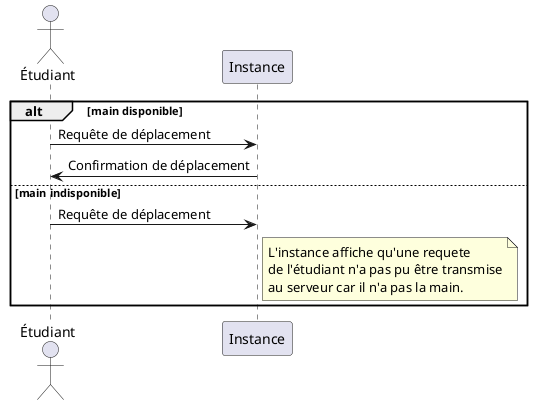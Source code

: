 @startuml

actor "Étudiant" as etudiant
participant "Instance" as instance



alt main disponible
    etudiant -> instance: Requête de déplacement
    instance -> etudiant: Confirmation de déplacement
else main indisponible
    etudiant -> instance: Requête de déplacement
    note right of instance: L'instance affiche qu'une requete\nde l'étudiant n'a pas pu être transmise\nau serveur car il n'a pas la main.
end


@enduml
